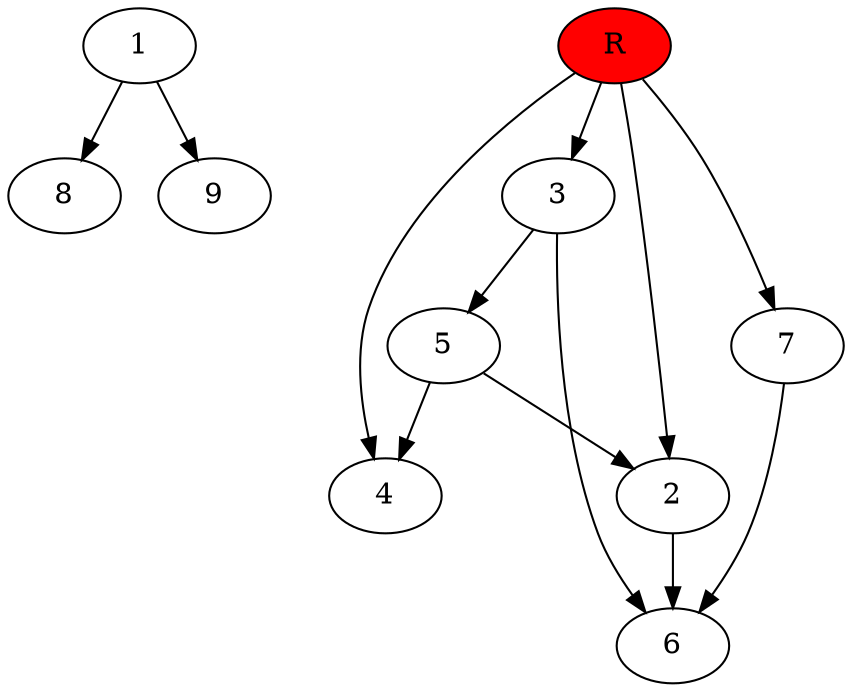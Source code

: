 digraph prb197 {
	1
	2
	3
	4
	5
	6
	7
	8
	R [fillcolor="#ff0000" style=filled]
	1 -> 8
	1 -> 9
	2 -> 6
	3 -> 5
	3 -> 6
	5 -> 2
	5 -> 4
	7 -> 6
	R -> 2
	R -> 3
	R -> 4
	R -> 7
}
